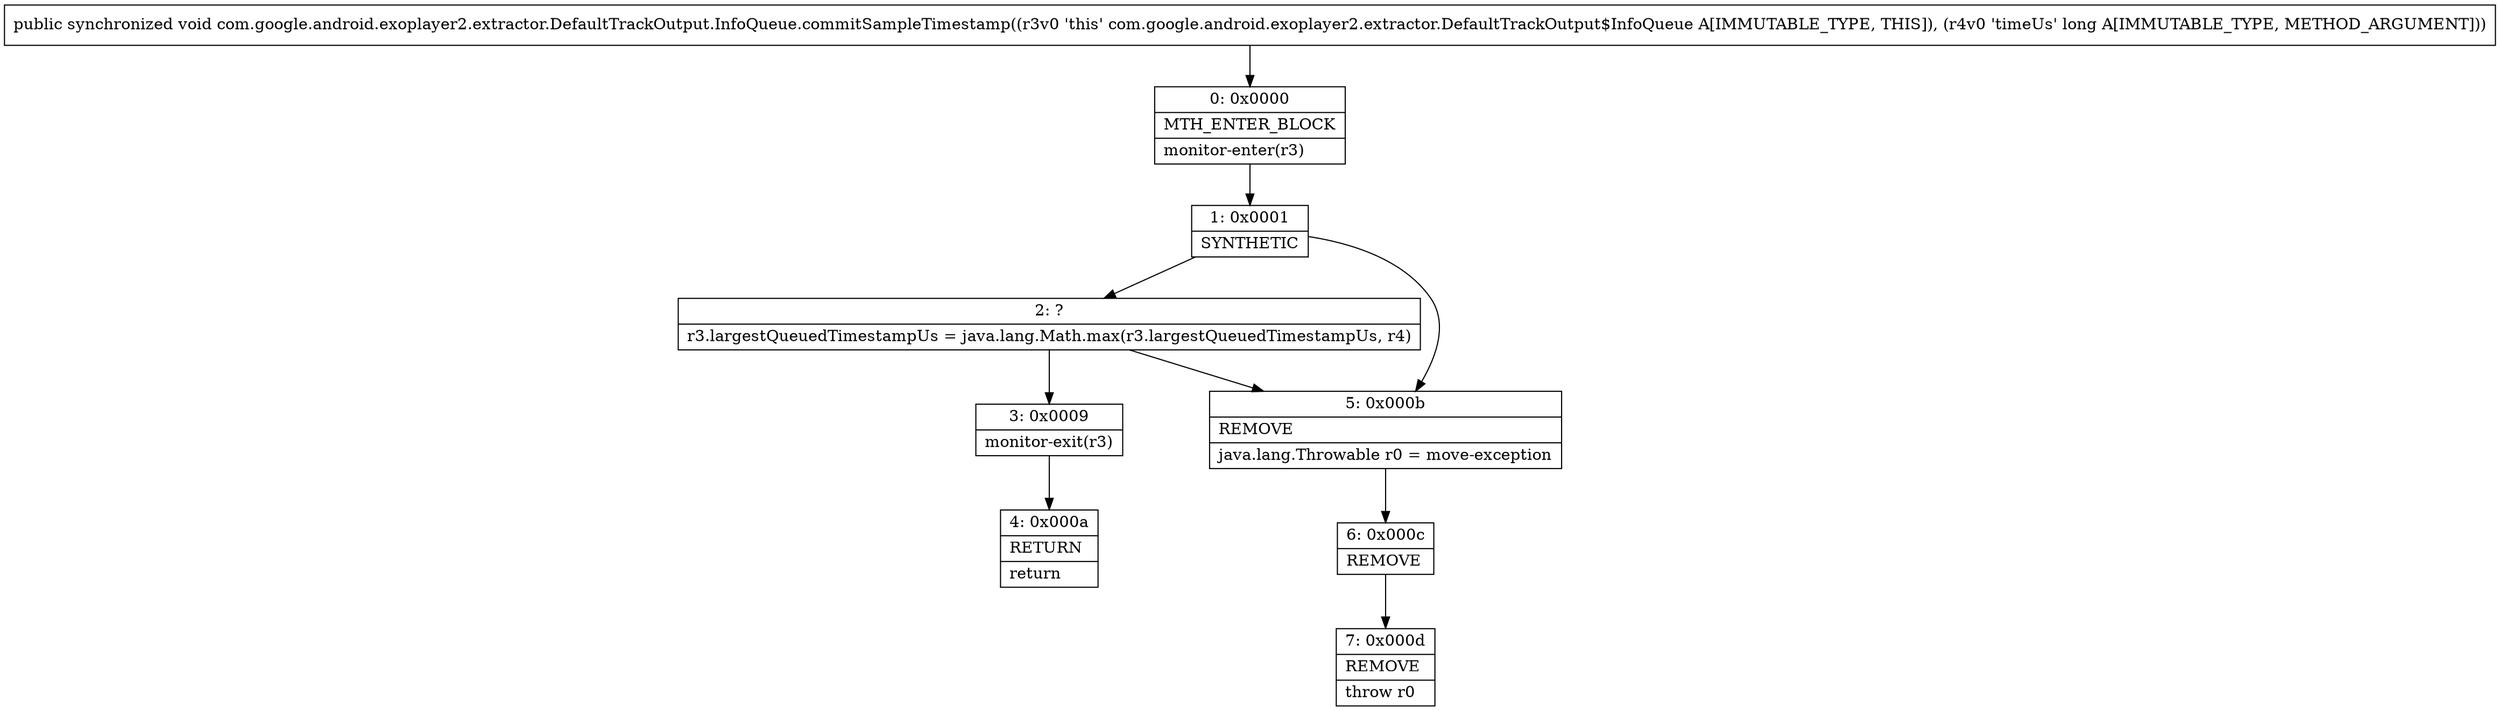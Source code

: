 digraph "CFG forcom.google.android.exoplayer2.extractor.DefaultTrackOutput.InfoQueue.commitSampleTimestamp(J)V" {
Node_0 [shape=record,label="{0\:\ 0x0000|MTH_ENTER_BLOCK\l|monitor\-enter(r3)\l}"];
Node_1 [shape=record,label="{1\:\ 0x0001|SYNTHETIC\l}"];
Node_2 [shape=record,label="{2\:\ ?|r3.largestQueuedTimestampUs = java.lang.Math.max(r3.largestQueuedTimestampUs, r4)\l}"];
Node_3 [shape=record,label="{3\:\ 0x0009|monitor\-exit(r3)\l}"];
Node_4 [shape=record,label="{4\:\ 0x000a|RETURN\l|return\l}"];
Node_5 [shape=record,label="{5\:\ 0x000b|REMOVE\l|java.lang.Throwable r0 = move\-exception\l}"];
Node_6 [shape=record,label="{6\:\ 0x000c|REMOVE\l}"];
Node_7 [shape=record,label="{7\:\ 0x000d|REMOVE\l|throw r0\l}"];
MethodNode[shape=record,label="{public synchronized void com.google.android.exoplayer2.extractor.DefaultTrackOutput.InfoQueue.commitSampleTimestamp((r3v0 'this' com.google.android.exoplayer2.extractor.DefaultTrackOutput$InfoQueue A[IMMUTABLE_TYPE, THIS]), (r4v0 'timeUs' long A[IMMUTABLE_TYPE, METHOD_ARGUMENT])) }"];
MethodNode -> Node_0;
Node_0 -> Node_1;
Node_1 -> Node_2;
Node_1 -> Node_5;
Node_2 -> Node_3;
Node_2 -> Node_5;
Node_3 -> Node_4;
Node_5 -> Node_6;
Node_6 -> Node_7;
}

